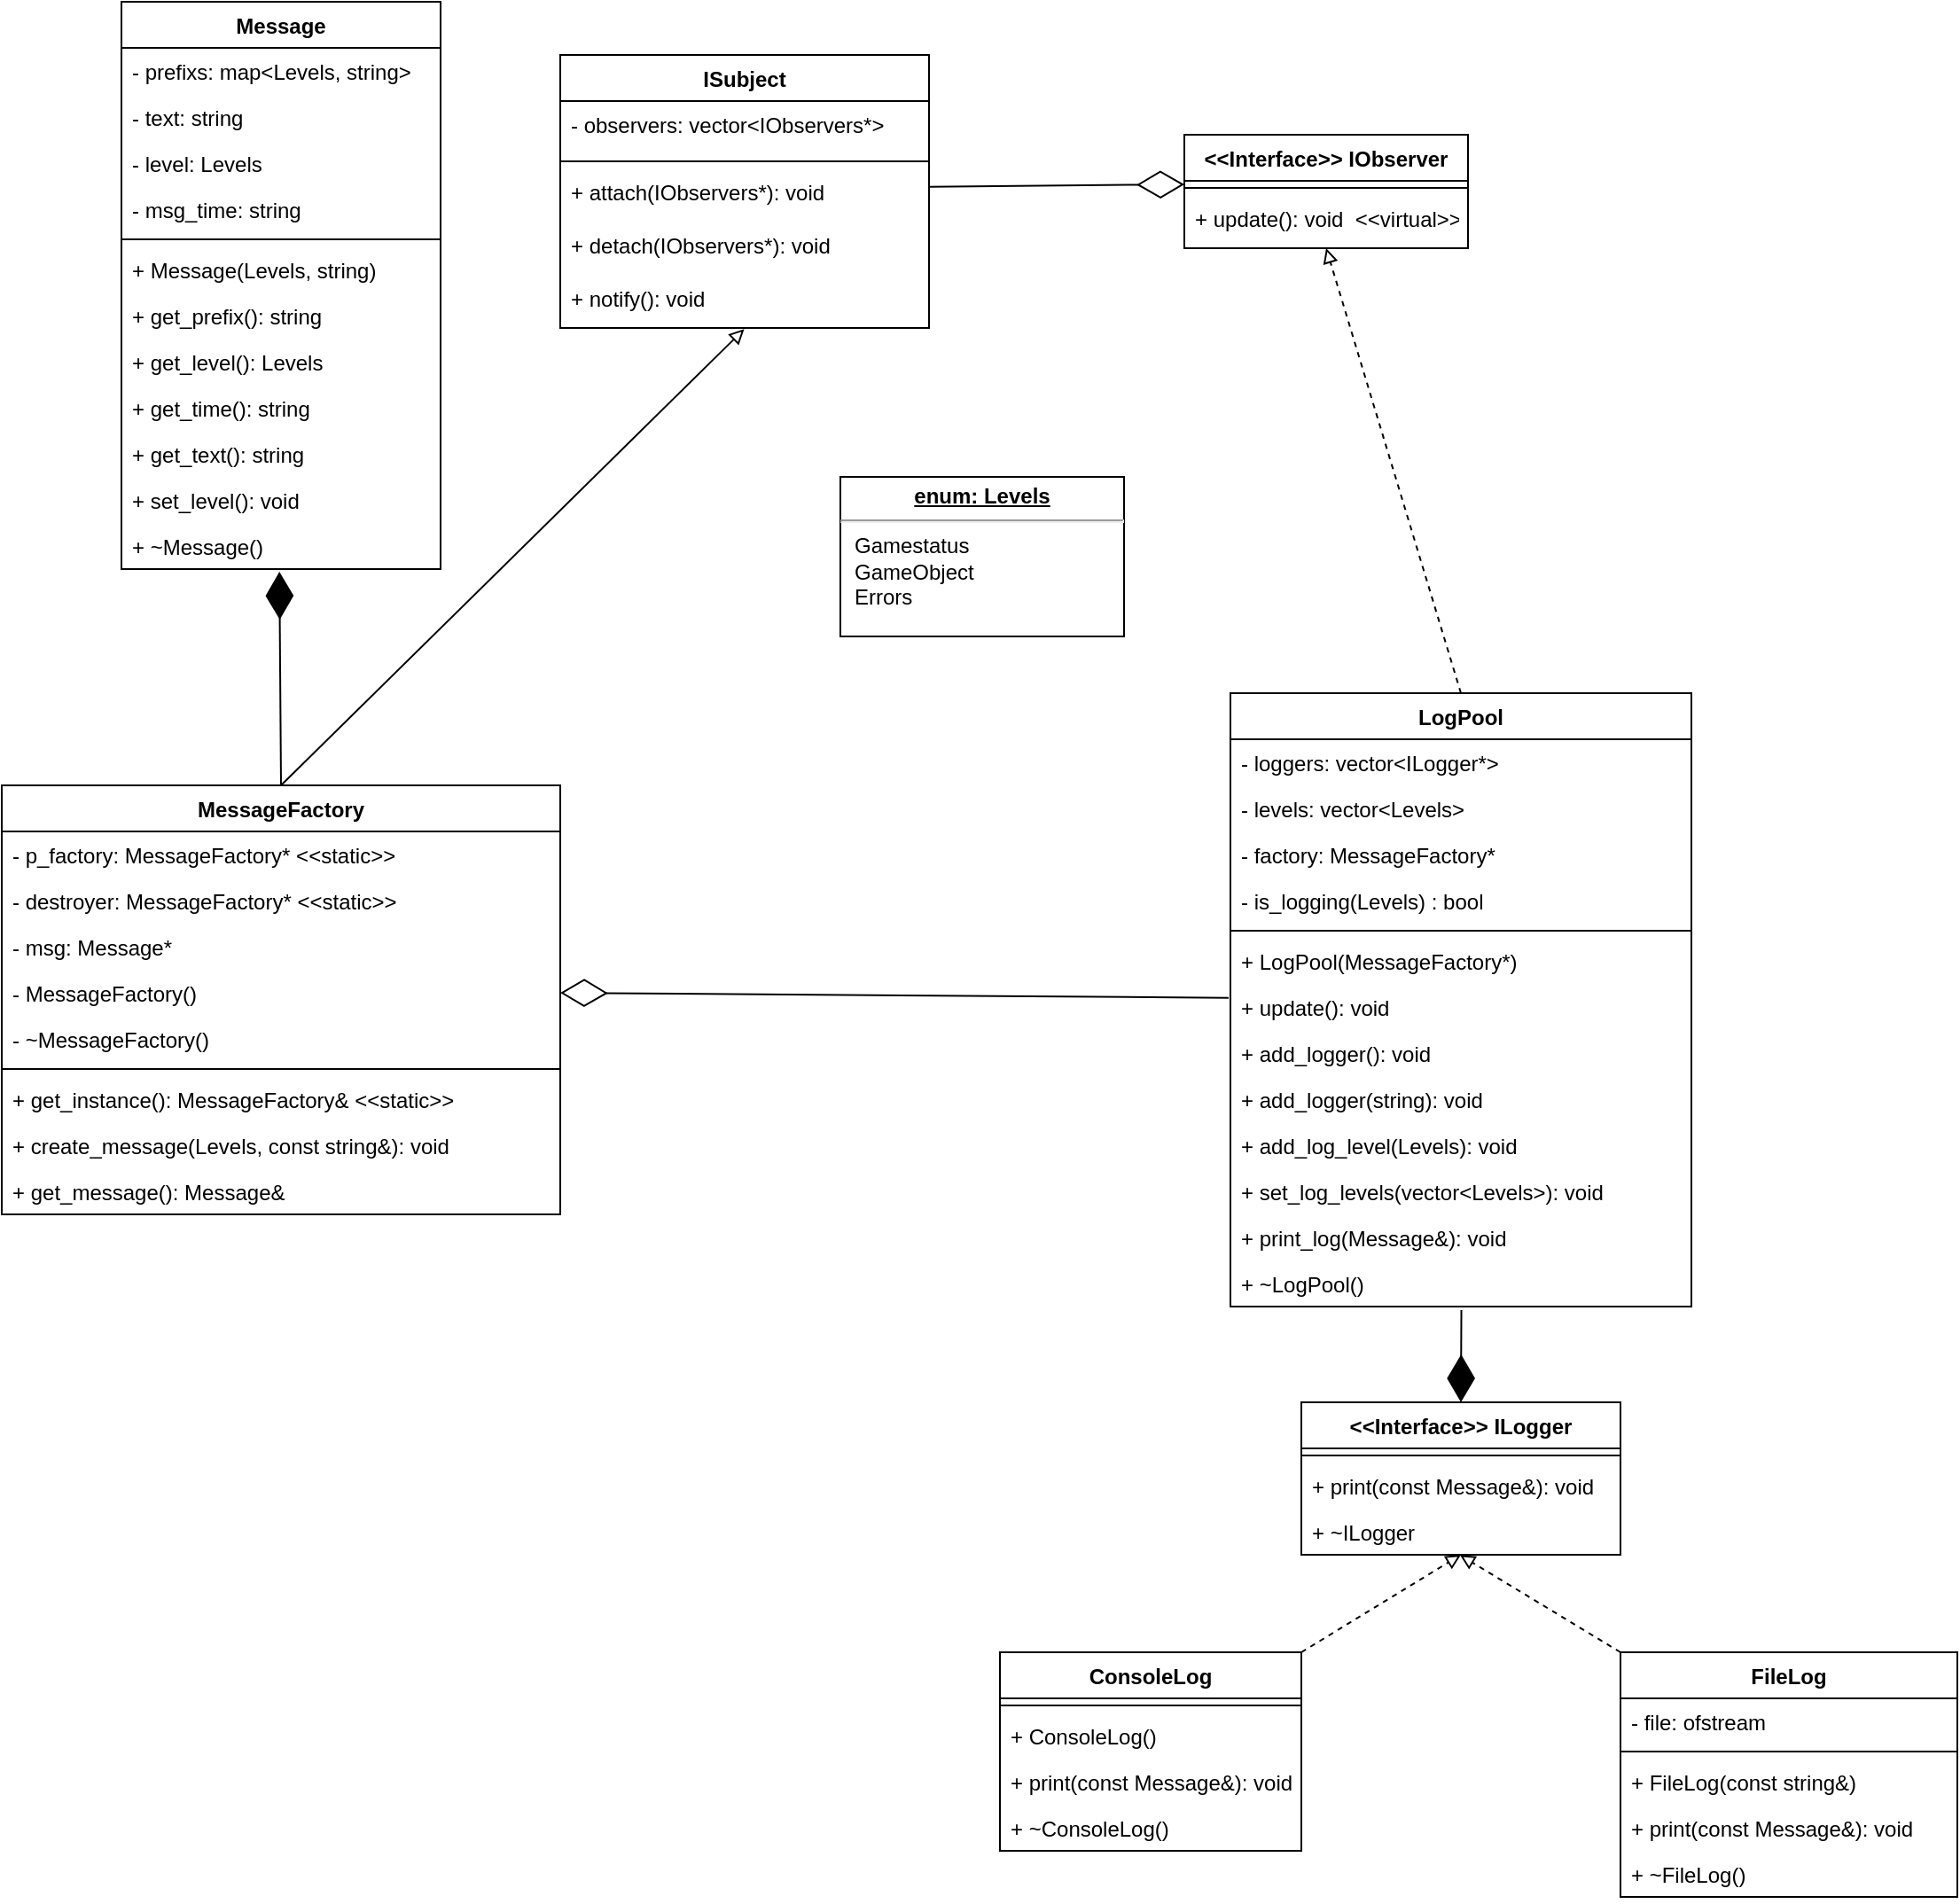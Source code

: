 <mxfile version="20.3.0" type="device"><diagram id="C5RBs43oDa-KdzZeNtuy" name="Page-1"><mxGraphModel dx="2064" dy="1921" grid="1" gridSize="10" guides="1" tooltips="1" connect="1" arrows="1" fold="1" page="1" pageScale="1" pageWidth="827" pageHeight="1169" math="0" shadow="0"><root><mxCell id="WIyWlLk6GJQsqaUBKTNV-0"/><mxCell id="WIyWlLk6GJQsqaUBKTNV-1" parent="WIyWlLk6GJQsqaUBKTNV-0"/><mxCell id="pYvRXVwgJW8xfv1P4duk-0" value="LogPool" style="swimlane;fontStyle=1;align=center;verticalAlign=top;childLayout=stackLayout;horizontal=1;startSize=26;horizontalStack=0;resizeParent=1;resizeParentMax=0;resizeLast=0;collapsible=1;marginBottom=0;" vertex="1" parent="WIyWlLk6GJQsqaUBKTNV-1"><mxGeometry x="280" y="120" width="260" height="346" as="geometry"/></mxCell><mxCell id="pYvRXVwgJW8xfv1P4duk-1" value="- loggers: vector&lt;ILogger*&gt;" style="text;strokeColor=none;fillColor=none;align=left;verticalAlign=top;spacingLeft=4;spacingRight=4;overflow=hidden;rotatable=0;points=[[0,0.5],[1,0.5]];portConstraint=eastwest;" vertex="1" parent="pYvRXVwgJW8xfv1P4duk-0"><mxGeometry y="26" width="260" height="26" as="geometry"/></mxCell><mxCell id="pYvRXVwgJW8xfv1P4duk-8" value="- levels: vector&lt;Levels&gt;" style="text;strokeColor=none;fillColor=none;align=left;verticalAlign=top;spacingLeft=4;spacingRight=4;overflow=hidden;rotatable=0;points=[[0,0.5],[1,0.5]];portConstraint=eastwest;" vertex="1" parent="pYvRXVwgJW8xfv1P4duk-0"><mxGeometry y="52" width="260" height="26" as="geometry"/></mxCell><mxCell id="pYvRXVwgJW8xfv1P4duk-10" value="- factory: MessageFactory*" style="text;strokeColor=none;fillColor=none;align=left;verticalAlign=top;spacingLeft=4;spacingRight=4;overflow=hidden;rotatable=0;points=[[0,0.5],[1,0.5]];portConstraint=eastwest;" vertex="1" parent="pYvRXVwgJW8xfv1P4duk-0"><mxGeometry y="78" width="260" height="26" as="geometry"/></mxCell><mxCell id="pYvRXVwgJW8xfv1P4duk-9" value="- is_logging(Levels) : bool" style="text;strokeColor=none;fillColor=none;align=left;verticalAlign=top;spacingLeft=4;spacingRight=4;overflow=hidden;rotatable=0;points=[[0,0.5],[1,0.5]];portConstraint=eastwest;" vertex="1" parent="pYvRXVwgJW8xfv1P4duk-0"><mxGeometry y="104" width="260" height="26" as="geometry"/></mxCell><mxCell id="pYvRXVwgJW8xfv1P4duk-2" value="" style="line;strokeWidth=1;fillColor=none;align=left;verticalAlign=middle;spacingTop=-1;spacingLeft=3;spacingRight=3;rotatable=0;labelPosition=right;points=[];portConstraint=eastwest;strokeColor=inherit;" vertex="1" parent="pYvRXVwgJW8xfv1P4duk-0"><mxGeometry y="130" width="260" height="8" as="geometry"/></mxCell><mxCell id="pYvRXVwgJW8xfv1P4duk-5" value="+ LogPool(MessageFactory*)" style="text;strokeColor=none;fillColor=none;align=left;verticalAlign=top;spacingLeft=4;spacingRight=4;overflow=hidden;rotatable=0;points=[[0,0.5],[1,0.5]];portConstraint=eastwest;" vertex="1" parent="pYvRXVwgJW8xfv1P4duk-0"><mxGeometry y="138" width="260" height="26" as="geometry"/></mxCell><mxCell id="pYvRXVwgJW8xfv1P4duk-64" value="+ update(): void" style="text;strokeColor=none;fillColor=none;align=left;verticalAlign=top;spacingLeft=4;spacingRight=4;overflow=hidden;rotatable=0;points=[[0,0.5],[1,0.5]];portConstraint=eastwest;" vertex="1" parent="pYvRXVwgJW8xfv1P4duk-0"><mxGeometry y="164" width="260" height="26" as="geometry"/></mxCell><mxCell id="pYvRXVwgJW8xfv1P4duk-3" value="+ add_logger(): void" style="text;strokeColor=none;fillColor=none;align=left;verticalAlign=top;spacingLeft=4;spacingRight=4;overflow=hidden;rotatable=0;points=[[0,0.5],[1,0.5]];portConstraint=eastwest;" vertex="1" parent="pYvRXVwgJW8xfv1P4duk-0"><mxGeometry y="190" width="260" height="26" as="geometry"/></mxCell><mxCell id="pYvRXVwgJW8xfv1P4duk-4" value="+ add_logger(string): void" style="text;strokeColor=none;fillColor=none;align=left;verticalAlign=top;spacingLeft=4;spacingRight=4;overflow=hidden;rotatable=0;points=[[0,0.5],[1,0.5]];portConstraint=eastwest;" vertex="1" parent="pYvRXVwgJW8xfv1P4duk-0"><mxGeometry y="216" width="260" height="26" as="geometry"/></mxCell><mxCell id="pYvRXVwgJW8xfv1P4duk-6" value="+ add_log_level(Levels): void" style="text;strokeColor=none;fillColor=none;align=left;verticalAlign=top;spacingLeft=4;spacingRight=4;overflow=hidden;rotatable=0;points=[[0,0.5],[1,0.5]];portConstraint=eastwest;" vertex="1" parent="pYvRXVwgJW8xfv1P4duk-0"><mxGeometry y="242" width="260" height="26" as="geometry"/></mxCell><mxCell id="pYvRXVwgJW8xfv1P4duk-7" value="+ set_log_levels(vector&lt;Levels&gt;): void" style="text;strokeColor=none;fillColor=none;align=left;verticalAlign=top;spacingLeft=4;spacingRight=4;overflow=hidden;rotatable=0;points=[[0,0.5],[1,0.5]];portConstraint=eastwest;" vertex="1" parent="pYvRXVwgJW8xfv1P4duk-0"><mxGeometry y="268" width="260" height="26" as="geometry"/></mxCell><mxCell id="pYvRXVwgJW8xfv1P4duk-11" value="+ print_log(Message&amp;): void" style="text;strokeColor=none;fillColor=none;align=left;verticalAlign=top;spacingLeft=4;spacingRight=4;overflow=hidden;rotatable=0;points=[[0,0.5],[1,0.5]];portConstraint=eastwest;" vertex="1" parent="pYvRXVwgJW8xfv1P4duk-0"><mxGeometry y="294" width="260" height="26" as="geometry"/></mxCell><mxCell id="pYvRXVwgJW8xfv1P4duk-12" value="+ ~LogPool()" style="text;strokeColor=none;fillColor=none;align=left;verticalAlign=top;spacingLeft=4;spacingRight=4;overflow=hidden;rotatable=0;points=[[0,0.5],[1,0.5]];portConstraint=eastwest;" vertex="1" parent="pYvRXVwgJW8xfv1P4duk-0"><mxGeometry y="320" width="260" height="26" as="geometry"/></mxCell><mxCell id="pYvRXVwgJW8xfv1P4duk-13" value="&lt;&lt;Interface&gt;&gt; ILogger" style="swimlane;fontStyle=1;align=center;verticalAlign=top;childLayout=stackLayout;horizontal=1;startSize=26;horizontalStack=0;resizeParent=1;resizeParentMax=0;resizeLast=0;collapsible=1;marginBottom=0;" vertex="1" parent="WIyWlLk6GJQsqaUBKTNV-1"><mxGeometry x="320" y="520" width="180" height="86" as="geometry"/></mxCell><mxCell id="pYvRXVwgJW8xfv1P4duk-15" value="" style="line;strokeWidth=1;fillColor=none;align=left;verticalAlign=middle;spacingTop=-1;spacingLeft=3;spacingRight=3;rotatable=0;labelPosition=right;points=[];portConstraint=eastwest;strokeColor=inherit;" vertex="1" parent="pYvRXVwgJW8xfv1P4duk-13"><mxGeometry y="26" width="180" height="8" as="geometry"/></mxCell><mxCell id="pYvRXVwgJW8xfv1P4duk-17" value="+ print(const Message&amp;): void" style="text;strokeColor=none;fillColor=none;align=left;verticalAlign=top;spacingLeft=4;spacingRight=4;overflow=hidden;rotatable=0;points=[[0,0.5],[1,0.5]];portConstraint=eastwest;" vertex="1" parent="pYvRXVwgJW8xfv1P4duk-13"><mxGeometry y="34" width="180" height="26" as="geometry"/></mxCell><mxCell id="pYvRXVwgJW8xfv1P4duk-16" value="+ ~ILogger" style="text;strokeColor=none;fillColor=none;align=left;verticalAlign=top;spacingLeft=4;spacingRight=4;overflow=hidden;rotatable=0;points=[[0,0.5],[1,0.5]];portConstraint=eastwest;" vertex="1" parent="pYvRXVwgJW8xfv1P4duk-13"><mxGeometry y="60" width="180" height="26" as="geometry"/></mxCell><mxCell id="pYvRXVwgJW8xfv1P4duk-18" value="" style="endArrow=diamondThin;endFill=1;endSize=24;html=1;rounded=0;entryX=0.495;entryY=1.059;entryDx=0;entryDy=0;entryPerimeter=0;exitX=0.5;exitY=0;exitDx=0;exitDy=0;" edge="1" parent="WIyWlLk6GJQsqaUBKTNV-1" source="pYvRXVwgJW8xfv1P4duk-47" target="pYvRXVwgJW8xfv1P4duk-46"><mxGeometry width="160" relative="1" as="geometry"><mxPoint x="-257.5" y="170" as="sourcePoint"/><mxPoint x="-255.5" y="50" as="targetPoint"/><Array as="points"/></mxGeometry></mxCell><mxCell id="pYvRXVwgJW8xfv1P4duk-32" style="rounded=0;orthogonalLoop=1;jettySize=auto;html=1;exitX=1;exitY=0;exitDx=0;exitDy=0;entryX=0.5;entryY=1;entryDx=0;entryDy=0;dashed=1;startArrow=none;startFill=0;endArrow=block;endFill=0;" edge="1" parent="WIyWlLk6GJQsqaUBKTNV-1" source="pYvRXVwgJW8xfv1P4duk-19" target="pYvRXVwgJW8xfv1P4duk-13"><mxGeometry relative="1" as="geometry"/></mxCell><mxCell id="pYvRXVwgJW8xfv1P4duk-19" value="ConsoleLog" style="swimlane;fontStyle=1;align=center;verticalAlign=top;childLayout=stackLayout;horizontal=1;startSize=26;horizontalStack=0;resizeParent=1;resizeParentMax=0;resizeLast=0;collapsible=1;marginBottom=0;" vertex="1" parent="WIyWlLk6GJQsqaUBKTNV-1"><mxGeometry x="150" y="661" width="170" height="112" as="geometry"/></mxCell><mxCell id="pYvRXVwgJW8xfv1P4duk-21" value="" style="line;strokeWidth=1;fillColor=none;align=left;verticalAlign=middle;spacingTop=-1;spacingLeft=3;spacingRight=3;rotatable=0;labelPosition=right;points=[];portConstraint=eastwest;strokeColor=inherit;" vertex="1" parent="pYvRXVwgJW8xfv1P4duk-19"><mxGeometry y="26" width="170" height="8" as="geometry"/></mxCell><mxCell id="pYvRXVwgJW8xfv1P4duk-22" value="+ ConsoleLog()" style="text;strokeColor=none;fillColor=none;align=left;verticalAlign=top;spacingLeft=4;spacingRight=4;overflow=hidden;rotatable=0;points=[[0,0.5],[1,0.5]];portConstraint=eastwest;" vertex="1" parent="pYvRXVwgJW8xfv1P4duk-19"><mxGeometry y="34" width="170" height="26" as="geometry"/></mxCell><mxCell id="pYvRXVwgJW8xfv1P4duk-29" value="+ print(const Message&amp;): void" style="text;strokeColor=none;fillColor=none;align=left;verticalAlign=top;spacingLeft=4;spacingRight=4;overflow=hidden;rotatable=0;points=[[0,0.5],[1,0.5]];portConstraint=eastwest;" vertex="1" parent="pYvRXVwgJW8xfv1P4duk-19"><mxGeometry y="60" width="170" height="26" as="geometry"/></mxCell><mxCell id="pYvRXVwgJW8xfv1P4duk-30" value="+ ~ConsoleLog()" style="text;strokeColor=none;fillColor=none;align=left;verticalAlign=top;spacingLeft=4;spacingRight=4;overflow=hidden;rotatable=0;points=[[0,0.5],[1,0.5]];portConstraint=eastwest;" vertex="1" parent="pYvRXVwgJW8xfv1P4duk-19"><mxGeometry y="86" width="170" height="26" as="geometry"/></mxCell><mxCell id="pYvRXVwgJW8xfv1P4duk-23" value="FileLog" style="swimlane;fontStyle=1;align=center;verticalAlign=top;childLayout=stackLayout;horizontal=1;startSize=26;horizontalStack=0;resizeParent=1;resizeParentMax=0;resizeLast=0;collapsible=1;marginBottom=0;" vertex="1" parent="WIyWlLk6GJQsqaUBKTNV-1"><mxGeometry x="500" y="661" width="190" height="138" as="geometry"/></mxCell><mxCell id="pYvRXVwgJW8xfv1P4duk-24" value="- file: ofstream" style="text;strokeColor=none;fillColor=none;align=left;verticalAlign=top;spacingLeft=4;spacingRight=4;overflow=hidden;rotatable=0;points=[[0,0.5],[1,0.5]];portConstraint=eastwest;" vertex="1" parent="pYvRXVwgJW8xfv1P4duk-23"><mxGeometry y="26" width="190" height="26" as="geometry"/></mxCell><mxCell id="pYvRXVwgJW8xfv1P4duk-25" value="" style="line;strokeWidth=1;fillColor=none;align=left;verticalAlign=middle;spacingTop=-1;spacingLeft=3;spacingRight=3;rotatable=0;labelPosition=right;points=[];portConstraint=eastwest;strokeColor=inherit;" vertex="1" parent="pYvRXVwgJW8xfv1P4duk-23"><mxGeometry y="52" width="190" height="8" as="geometry"/></mxCell><mxCell id="pYvRXVwgJW8xfv1P4duk-26" value="+ FileLog(const string&amp;)" style="text;strokeColor=none;fillColor=none;align=left;verticalAlign=top;spacingLeft=4;spacingRight=4;overflow=hidden;rotatable=0;points=[[0,0.5],[1,0.5]];portConstraint=eastwest;" vertex="1" parent="pYvRXVwgJW8xfv1P4duk-23"><mxGeometry y="60" width="190" height="26" as="geometry"/></mxCell><mxCell id="pYvRXVwgJW8xfv1P4duk-27" value="+ print(const Message&amp;): void" style="text;strokeColor=none;fillColor=none;align=left;verticalAlign=top;spacingLeft=4;spacingRight=4;overflow=hidden;rotatable=0;points=[[0,0.5],[1,0.5]];portConstraint=eastwest;" vertex="1" parent="pYvRXVwgJW8xfv1P4duk-23"><mxGeometry y="86" width="190" height="26" as="geometry"/></mxCell><mxCell id="pYvRXVwgJW8xfv1P4duk-28" value="+ ~FileLog()" style="text;strokeColor=none;fillColor=none;align=left;verticalAlign=top;spacingLeft=4;spacingRight=4;overflow=hidden;rotatable=0;points=[[0,0.5],[1,0.5]];portConstraint=eastwest;" vertex="1" parent="pYvRXVwgJW8xfv1P4duk-23"><mxGeometry y="112" width="190" height="26" as="geometry"/></mxCell><mxCell id="pYvRXVwgJW8xfv1P4duk-33" style="rounded=0;orthogonalLoop=1;jettySize=auto;html=1;exitX=0;exitY=0;exitDx=0;exitDy=0;dashed=1;startArrow=none;startFill=0;endArrow=block;endFill=0;entryX=0.497;entryY=1.006;entryDx=0;entryDy=0;entryPerimeter=0;" edge="1" parent="WIyWlLk6GJQsqaUBKTNV-1" source="pYvRXVwgJW8xfv1P4duk-23" target="pYvRXVwgJW8xfv1P4duk-16"><mxGeometry relative="1" as="geometry"><mxPoint x="390" y="696" as="sourcePoint"/><mxPoint x="400" y="611" as="targetPoint"/></mxGeometry></mxCell><mxCell id="pYvRXVwgJW8xfv1P4duk-34" value="Message" style="swimlane;fontStyle=1;align=center;verticalAlign=top;childLayout=stackLayout;horizontal=1;startSize=26;horizontalStack=0;resizeParent=1;resizeParentMax=0;resizeLast=0;collapsible=1;marginBottom=0;" vertex="1" parent="WIyWlLk6GJQsqaUBKTNV-1"><mxGeometry x="-345.5" y="-270" width="180" height="320" as="geometry"/></mxCell><mxCell id="pYvRXVwgJW8xfv1P4duk-35" value="- prefixs: map&lt;Levels, string&gt;" style="text;strokeColor=none;fillColor=none;align=left;verticalAlign=top;spacingLeft=4;spacingRight=4;overflow=hidden;rotatable=0;points=[[0,0.5],[1,0.5]];portConstraint=eastwest;" vertex="1" parent="pYvRXVwgJW8xfv1P4duk-34"><mxGeometry y="26" width="180" height="26" as="geometry"/></mxCell><mxCell id="pYvRXVwgJW8xfv1P4duk-38" value="- text: string" style="text;strokeColor=none;fillColor=none;align=left;verticalAlign=top;spacingLeft=4;spacingRight=4;overflow=hidden;rotatable=0;points=[[0,0.5],[1,0.5]];portConstraint=eastwest;" vertex="1" parent="pYvRXVwgJW8xfv1P4duk-34"><mxGeometry y="52" width="180" height="26" as="geometry"/></mxCell><mxCell id="pYvRXVwgJW8xfv1P4duk-39" value="- level: Levels" style="text;strokeColor=none;fillColor=none;align=left;verticalAlign=top;spacingLeft=4;spacingRight=4;overflow=hidden;rotatable=0;points=[[0,0.5],[1,0.5]];portConstraint=eastwest;" vertex="1" parent="pYvRXVwgJW8xfv1P4duk-34"><mxGeometry y="78" width="180" height="26" as="geometry"/></mxCell><mxCell id="pYvRXVwgJW8xfv1P4duk-40" value="- msg_time: string" style="text;strokeColor=none;fillColor=none;align=left;verticalAlign=top;spacingLeft=4;spacingRight=4;overflow=hidden;rotatable=0;points=[[0,0.5],[1,0.5]];portConstraint=eastwest;" vertex="1" parent="pYvRXVwgJW8xfv1P4duk-34"><mxGeometry y="104" width="180" height="26" as="geometry"/></mxCell><mxCell id="pYvRXVwgJW8xfv1P4duk-36" value="" style="line;strokeWidth=1;fillColor=none;align=left;verticalAlign=middle;spacingTop=-1;spacingLeft=3;spacingRight=3;rotatable=0;labelPosition=right;points=[];portConstraint=eastwest;strokeColor=inherit;" vertex="1" parent="pYvRXVwgJW8xfv1P4duk-34"><mxGeometry y="130" width="180" height="8" as="geometry"/></mxCell><mxCell id="pYvRXVwgJW8xfv1P4duk-37" value="+ Message(Levels, string)" style="text;strokeColor=none;fillColor=none;align=left;verticalAlign=top;spacingLeft=4;spacingRight=4;overflow=hidden;rotatable=0;points=[[0,0.5],[1,0.5]];portConstraint=eastwest;" vertex="1" parent="pYvRXVwgJW8xfv1P4duk-34"><mxGeometry y="138" width="180" height="26" as="geometry"/></mxCell><mxCell id="pYvRXVwgJW8xfv1P4duk-41" value="+ get_prefix(): string" style="text;strokeColor=none;fillColor=none;align=left;verticalAlign=top;spacingLeft=4;spacingRight=4;overflow=hidden;rotatable=0;points=[[0,0.5],[1,0.5]];portConstraint=eastwest;" vertex="1" parent="pYvRXVwgJW8xfv1P4duk-34"><mxGeometry y="164" width="180" height="26" as="geometry"/></mxCell><mxCell id="pYvRXVwgJW8xfv1P4duk-42" value="+ get_level(): Levels" style="text;strokeColor=none;fillColor=none;align=left;verticalAlign=top;spacingLeft=4;spacingRight=4;overflow=hidden;rotatable=0;points=[[0,0.5],[1,0.5]];portConstraint=eastwest;" vertex="1" parent="pYvRXVwgJW8xfv1P4duk-34"><mxGeometry y="190" width="180" height="26" as="geometry"/></mxCell><mxCell id="pYvRXVwgJW8xfv1P4duk-43" value="+ get_time(): string" style="text;strokeColor=none;fillColor=none;align=left;verticalAlign=top;spacingLeft=4;spacingRight=4;overflow=hidden;rotatable=0;points=[[0,0.5],[1,0.5]];portConstraint=eastwest;" vertex="1" parent="pYvRXVwgJW8xfv1P4duk-34"><mxGeometry y="216" width="180" height="26" as="geometry"/></mxCell><mxCell id="pYvRXVwgJW8xfv1P4duk-44" value="+ get_text(): string" style="text;strokeColor=none;fillColor=none;align=left;verticalAlign=top;spacingLeft=4;spacingRight=4;overflow=hidden;rotatable=0;points=[[0,0.5],[1,0.5]];portConstraint=eastwest;" vertex="1" parent="pYvRXVwgJW8xfv1P4duk-34"><mxGeometry y="242" width="180" height="26" as="geometry"/></mxCell><mxCell id="pYvRXVwgJW8xfv1P4duk-45" value="+ set_level(): void" style="text;strokeColor=none;fillColor=none;align=left;verticalAlign=top;spacingLeft=4;spacingRight=4;overflow=hidden;rotatable=0;points=[[0,0.5],[1,0.5]];portConstraint=eastwest;" vertex="1" parent="pYvRXVwgJW8xfv1P4duk-34"><mxGeometry y="268" width="180" height="26" as="geometry"/></mxCell><mxCell id="pYvRXVwgJW8xfv1P4duk-46" value="+ ~Message()" style="text;strokeColor=none;fillColor=none;align=left;verticalAlign=top;spacingLeft=4;spacingRight=4;overflow=hidden;rotatable=0;points=[[0,0.5],[1,0.5]];portConstraint=eastwest;" vertex="1" parent="pYvRXVwgJW8xfv1P4duk-34"><mxGeometry y="294" width="180" height="26" as="geometry"/></mxCell><mxCell id="pYvRXVwgJW8xfv1P4duk-47" value="MessageFactory" style="swimlane;fontStyle=1;align=center;verticalAlign=top;childLayout=stackLayout;horizontal=1;startSize=26;horizontalStack=0;resizeParent=1;resizeParentMax=0;resizeLast=0;collapsible=1;marginBottom=0;" vertex="1" parent="WIyWlLk6GJQsqaUBKTNV-1"><mxGeometry x="-413" y="172" width="315" height="242" as="geometry"/></mxCell><mxCell id="pYvRXVwgJW8xfv1P4duk-48" value="- p_factory: MessageFactory* &lt;&lt;static&gt;&gt;" style="text;strokeColor=none;fillColor=none;align=left;verticalAlign=top;spacingLeft=4;spacingRight=4;overflow=hidden;rotatable=0;points=[[0,0.5],[1,0.5]];portConstraint=eastwest;" vertex="1" parent="pYvRXVwgJW8xfv1P4duk-47"><mxGeometry y="26" width="315" height="26" as="geometry"/></mxCell><mxCell id="pYvRXVwgJW8xfv1P4duk-51" value="- destroyer: MessageFactory* &lt;&lt;static&gt;&gt;" style="text;strokeColor=none;fillColor=none;align=left;verticalAlign=top;spacingLeft=4;spacingRight=4;overflow=hidden;rotatable=0;points=[[0,0.5],[1,0.5]];portConstraint=eastwest;" vertex="1" parent="pYvRXVwgJW8xfv1P4duk-47"><mxGeometry y="52" width="315" height="26" as="geometry"/></mxCell><mxCell id="pYvRXVwgJW8xfv1P4duk-52" value="- msg: Message*" style="text;strokeColor=none;fillColor=none;align=left;verticalAlign=top;spacingLeft=4;spacingRight=4;overflow=hidden;rotatable=0;points=[[0,0.5],[1,0.5]];portConstraint=eastwest;" vertex="1" parent="pYvRXVwgJW8xfv1P4duk-47"><mxGeometry y="78" width="315" height="26" as="geometry"/></mxCell><mxCell id="pYvRXVwgJW8xfv1P4duk-54" value="- MessageFactory()" style="text;strokeColor=none;fillColor=none;align=left;verticalAlign=top;spacingLeft=4;spacingRight=4;overflow=hidden;rotatable=0;points=[[0,0.5],[1,0.5]];portConstraint=eastwest;" vertex="1" parent="pYvRXVwgJW8xfv1P4duk-47"><mxGeometry y="104" width="315" height="26" as="geometry"/></mxCell><mxCell id="pYvRXVwgJW8xfv1P4duk-53" value="- ~MessageFactory()" style="text;strokeColor=none;fillColor=none;align=left;verticalAlign=top;spacingLeft=4;spacingRight=4;overflow=hidden;rotatable=0;points=[[0,0.5],[1,0.5]];portConstraint=eastwest;" vertex="1" parent="pYvRXVwgJW8xfv1P4duk-47"><mxGeometry y="130" width="315" height="26" as="geometry"/></mxCell><mxCell id="pYvRXVwgJW8xfv1P4duk-49" value="" style="line;strokeWidth=1;fillColor=none;align=left;verticalAlign=middle;spacingTop=-1;spacingLeft=3;spacingRight=3;rotatable=0;labelPosition=right;points=[];portConstraint=eastwest;strokeColor=inherit;" vertex="1" parent="pYvRXVwgJW8xfv1P4duk-47"><mxGeometry y="156" width="315" height="8" as="geometry"/></mxCell><mxCell id="pYvRXVwgJW8xfv1P4duk-55" value="+ get_instance(): MessageFactory&amp; &lt;&lt;static&gt;&gt;" style="text;strokeColor=none;fillColor=none;align=left;verticalAlign=top;spacingLeft=4;spacingRight=4;overflow=hidden;rotatable=0;points=[[0,0.5],[1,0.5]];portConstraint=eastwest;" vertex="1" parent="pYvRXVwgJW8xfv1P4duk-47"><mxGeometry y="164" width="315" height="26" as="geometry"/></mxCell><mxCell id="pYvRXVwgJW8xfv1P4duk-50" value="+ create_message(Levels, const string&amp;): void" style="text;strokeColor=none;fillColor=none;align=left;verticalAlign=top;spacingLeft=4;spacingRight=4;overflow=hidden;rotatable=0;points=[[0,0.5],[1,0.5]];portConstraint=eastwest;" vertex="1" parent="pYvRXVwgJW8xfv1P4duk-47"><mxGeometry y="190" width="315" height="26" as="geometry"/></mxCell><mxCell id="pYvRXVwgJW8xfv1P4duk-59" value="+ get_message(): Message&amp;" style="text;strokeColor=none;fillColor=none;align=left;verticalAlign=top;spacingLeft=4;spacingRight=4;overflow=hidden;rotatable=0;points=[[0,0.5],[1,0.5]];portConstraint=eastwest;" vertex="1" parent="pYvRXVwgJW8xfv1P4duk-47"><mxGeometry y="216" width="315" height="26" as="geometry"/></mxCell><mxCell id="pYvRXVwgJW8xfv1P4duk-57" value="" style="endArrow=diamondThin;endFill=1;endSize=24;html=1;rounded=0;entryX=0.5;entryY=0;entryDx=0;entryDy=0;exitX=0.501;exitY=1.077;exitDx=0;exitDy=0;exitPerimeter=0;" edge="1" parent="WIyWlLk6GJQsqaUBKTNV-1" source="pYvRXVwgJW8xfv1P4duk-12" target="pYvRXVwgJW8xfv1P4duk-13"><mxGeometry width="160" relative="1" as="geometry"><mxPoint x="409.8" y="440" as="sourcePoint"/><mxPoint x="409.8" y="499" as="targetPoint"/></mxGeometry></mxCell><mxCell id="pYvRXVwgJW8xfv1P4duk-60" value="&lt;&lt;Interface&gt;&gt; IObserver" style="swimlane;fontStyle=1;align=center;verticalAlign=top;childLayout=stackLayout;horizontal=1;startSize=26;horizontalStack=0;resizeParent=1;resizeParentMax=0;resizeLast=0;collapsible=1;marginBottom=0;" vertex="1" parent="WIyWlLk6GJQsqaUBKTNV-1"><mxGeometry x="254" y="-195" width="160" height="64" as="geometry"/></mxCell><mxCell id="pYvRXVwgJW8xfv1P4duk-62" value="" style="line;strokeWidth=1;fillColor=none;align=left;verticalAlign=middle;spacingTop=-1;spacingLeft=3;spacingRight=3;rotatable=0;labelPosition=right;points=[];portConstraint=eastwest;strokeColor=inherit;" vertex="1" parent="pYvRXVwgJW8xfv1P4duk-60"><mxGeometry y="26" width="160" height="8" as="geometry"/></mxCell><mxCell id="pYvRXVwgJW8xfv1P4duk-65" value="+ update(): void  &lt;&lt;virtual&gt;&gt;" style="text;strokeColor=none;fillColor=none;align=left;verticalAlign=top;spacingLeft=4;spacingRight=4;overflow=hidden;rotatable=0;points=[[0,0.5],[1,0.5]];portConstraint=eastwest;" vertex="1" parent="pYvRXVwgJW8xfv1P4duk-60"><mxGeometry y="34" width="160" height="30" as="geometry"/></mxCell><mxCell id="pYvRXVwgJW8xfv1P4duk-66" style="rounded=0;orthogonalLoop=1;jettySize=auto;html=1;exitX=0.5;exitY=0;exitDx=0;exitDy=0;entryX=0.5;entryY=1;entryDx=0;entryDy=0;dashed=1;startArrow=none;startFill=0;endArrow=block;endFill=0;" edge="1" parent="WIyWlLk6GJQsqaUBKTNV-1" source="pYvRXVwgJW8xfv1P4duk-0" target="pYvRXVwgJW8xfv1P4duk-60"><mxGeometry relative="1" as="geometry"><mxPoint x="320" y="15" as="sourcePoint"/><mxPoint x="410" y="-40.0" as="targetPoint"/></mxGeometry></mxCell><mxCell id="pYvRXVwgJW8xfv1P4duk-67" value="ISubject" style="swimlane;fontStyle=1;align=center;verticalAlign=top;childLayout=stackLayout;horizontal=1;startSize=26;horizontalStack=0;resizeParent=1;resizeParentMax=0;resizeLast=0;collapsible=1;marginBottom=0;" vertex="1" parent="WIyWlLk6GJQsqaUBKTNV-1"><mxGeometry x="-98" y="-240" width="208" height="154" as="geometry"/></mxCell><mxCell id="pYvRXVwgJW8xfv1P4duk-70" value="- observers: vector&lt;IObservers*&gt;" style="text;strokeColor=none;fillColor=none;align=left;verticalAlign=top;spacingLeft=4;spacingRight=4;overflow=hidden;rotatable=0;points=[[0,0.5],[1,0.5]];portConstraint=eastwest;" vertex="1" parent="pYvRXVwgJW8xfv1P4duk-67"><mxGeometry y="26" width="208" height="30" as="geometry"/></mxCell><mxCell id="pYvRXVwgJW8xfv1P4duk-68" value="" style="line;strokeWidth=1;fillColor=none;align=left;verticalAlign=middle;spacingTop=-1;spacingLeft=3;spacingRight=3;rotatable=0;labelPosition=right;points=[];portConstraint=eastwest;strokeColor=inherit;" vertex="1" parent="pYvRXVwgJW8xfv1P4duk-67"><mxGeometry y="56" width="208" height="8" as="geometry"/></mxCell><mxCell id="pYvRXVwgJW8xfv1P4duk-69" value="+ attach(IObservers*): void" style="text;strokeColor=none;fillColor=none;align=left;verticalAlign=top;spacingLeft=4;spacingRight=4;overflow=hidden;rotatable=0;points=[[0,0.5],[1,0.5]];portConstraint=eastwest;" vertex="1" parent="pYvRXVwgJW8xfv1P4duk-67"><mxGeometry y="64" width="208" height="30" as="geometry"/></mxCell><mxCell id="pYvRXVwgJW8xfv1P4duk-71" value="+ detach(IObservers*): void" style="text;strokeColor=none;fillColor=none;align=left;verticalAlign=top;spacingLeft=4;spacingRight=4;overflow=hidden;rotatable=0;points=[[0,0.5],[1,0.5]];portConstraint=eastwest;" vertex="1" parent="pYvRXVwgJW8xfv1P4duk-67"><mxGeometry y="94" width="208" height="30" as="geometry"/></mxCell><mxCell id="pYvRXVwgJW8xfv1P4duk-72" value="+ notify(): void" style="text;strokeColor=none;fillColor=none;align=left;verticalAlign=top;spacingLeft=4;spacingRight=4;overflow=hidden;rotatable=0;points=[[0,0.5],[1,0.5]];portConstraint=eastwest;" vertex="1" parent="pYvRXVwgJW8xfv1P4duk-67"><mxGeometry y="124" width="208" height="30" as="geometry"/></mxCell><mxCell id="pYvRXVwgJW8xfv1P4duk-73" value="" style="endArrow=diamondThin;endFill=0;endSize=24;html=1;rounded=0;entryX=0;entryY=0.25;entryDx=0;entryDy=0;entryPerimeter=0;exitX=1;exitY=0.344;exitDx=0;exitDy=0;exitPerimeter=0;" edge="1" parent="WIyWlLk6GJQsqaUBKTNV-1" source="pYvRXVwgJW8xfv1P4duk-69" target="pYvRXVwgJW8xfv1P4duk-62"><mxGeometry width="160" relative="1" as="geometry"><mxPoint x="110" y="-100" as="sourcePoint"/><mxPoint x="270" y="-120" as="targetPoint"/></mxGeometry></mxCell><mxCell id="pYvRXVwgJW8xfv1P4duk-74" style="rounded=0;orthogonalLoop=1;jettySize=auto;html=1;exitX=0.5;exitY=0;exitDx=0;exitDy=0;entryX=0.499;entryY=1.02;entryDx=0;entryDy=0;startArrow=none;startFill=0;endArrow=block;endFill=0;entryPerimeter=0;strokeWidth=1;" edge="1" parent="WIyWlLk6GJQsqaUBKTNV-1" source="pYvRXVwgJW8xfv1P4duk-47" target="pYvRXVwgJW8xfv1P4duk-72"><mxGeometry relative="1" as="geometry"><mxPoint x="44" y="254" as="sourcePoint"/><mxPoint x="-76" y="-20" as="targetPoint"/></mxGeometry></mxCell><mxCell id="pYvRXVwgJW8xfv1P4duk-75" value="" style="endArrow=diamondThin;endFill=0;endSize=24;html=1;rounded=0;entryX=1;entryY=0.5;entryDx=0;entryDy=0;exitX=-0.004;exitY=0.302;exitDx=0;exitDy=0;exitPerimeter=0;" edge="1" parent="WIyWlLk6GJQsqaUBKTNV-1" source="pYvRXVwgJW8xfv1P4duk-64" target="pYvRXVwgJW8xfv1P4duk-54"><mxGeometry width="160" relative="1" as="geometry"><mxPoint x="230" y="300" as="sourcePoint"/><mxPoint x="300" y="240" as="targetPoint"/></mxGeometry></mxCell><mxCell id="pYvRXVwgJW8xfv1P4duk-76" value="&lt;p style=&quot;margin:0px;margin-top:4px;text-align:center;text-decoration:underline;&quot;&gt;&lt;b&gt;enum: Levels&lt;/b&gt;&lt;/p&gt;&lt;hr&gt;&lt;p style=&quot;margin:0px;margin-left:8px;&quot;&gt;Gamestatus&lt;br&gt;GameObject&lt;br&gt;Errors&lt;/p&gt;" style="verticalAlign=top;align=left;overflow=fill;fontSize=12;fontFamily=Helvetica;html=1;" vertex="1" parent="WIyWlLk6GJQsqaUBKTNV-1"><mxGeometry x="60" y="-2" width="160" height="90" as="geometry"/></mxCell></root></mxGraphModel></diagram></mxfile>